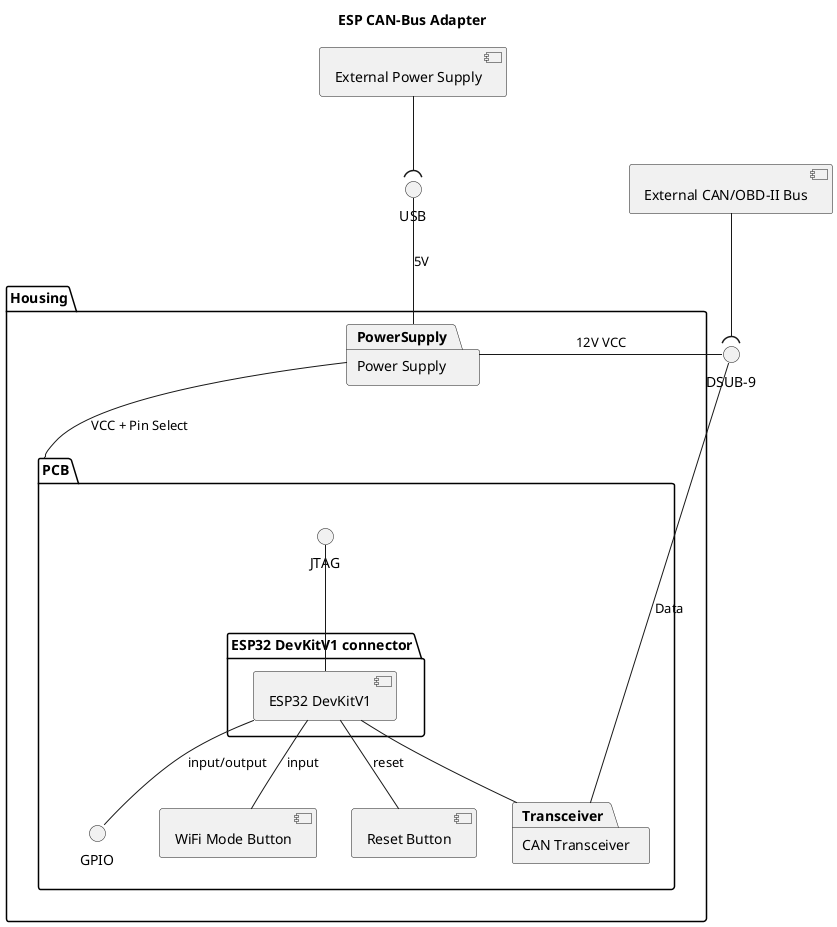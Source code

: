 @startuml

title ESP CAN-Bus Adapter

component "External CAN/OBD-II Bus" as CANBUS
component "External Power Supply" as ExtPower

interface "DSUB-9" as DSUB
interface "USB" as usb

package "Housing" {

    package "Power Supply" as PowerSupply{

        }

    package "PCB" as pcb {

        

        package "CAN Transceiver" as Transceiver{

        }

        package "ESP32 DevKitV1 connector" {

            component "ESP32 DevKitV1" as esp32
        }

        interface "JTAG" as iJtag

        esp32 -u- iJtag

        interface "GPIO" as GPIO

        component "WiFi Mode Button" as userButton
        component "Reset Button" as resetButton
    }
}

CANBUS --( DSUB
DSUB -right- PowerSupply : 12V VCC
DSUB -- Transceiver : Data

ExtPower --( usb
usb -- PowerSupply : 5V


PowerSupply -- pcb : VCC + Pin Select

esp32 -- Transceiver
esp32 -- userButton: input
esp32 -- resetButton: reset
esp32 -- GPIO : input/output

@enduml